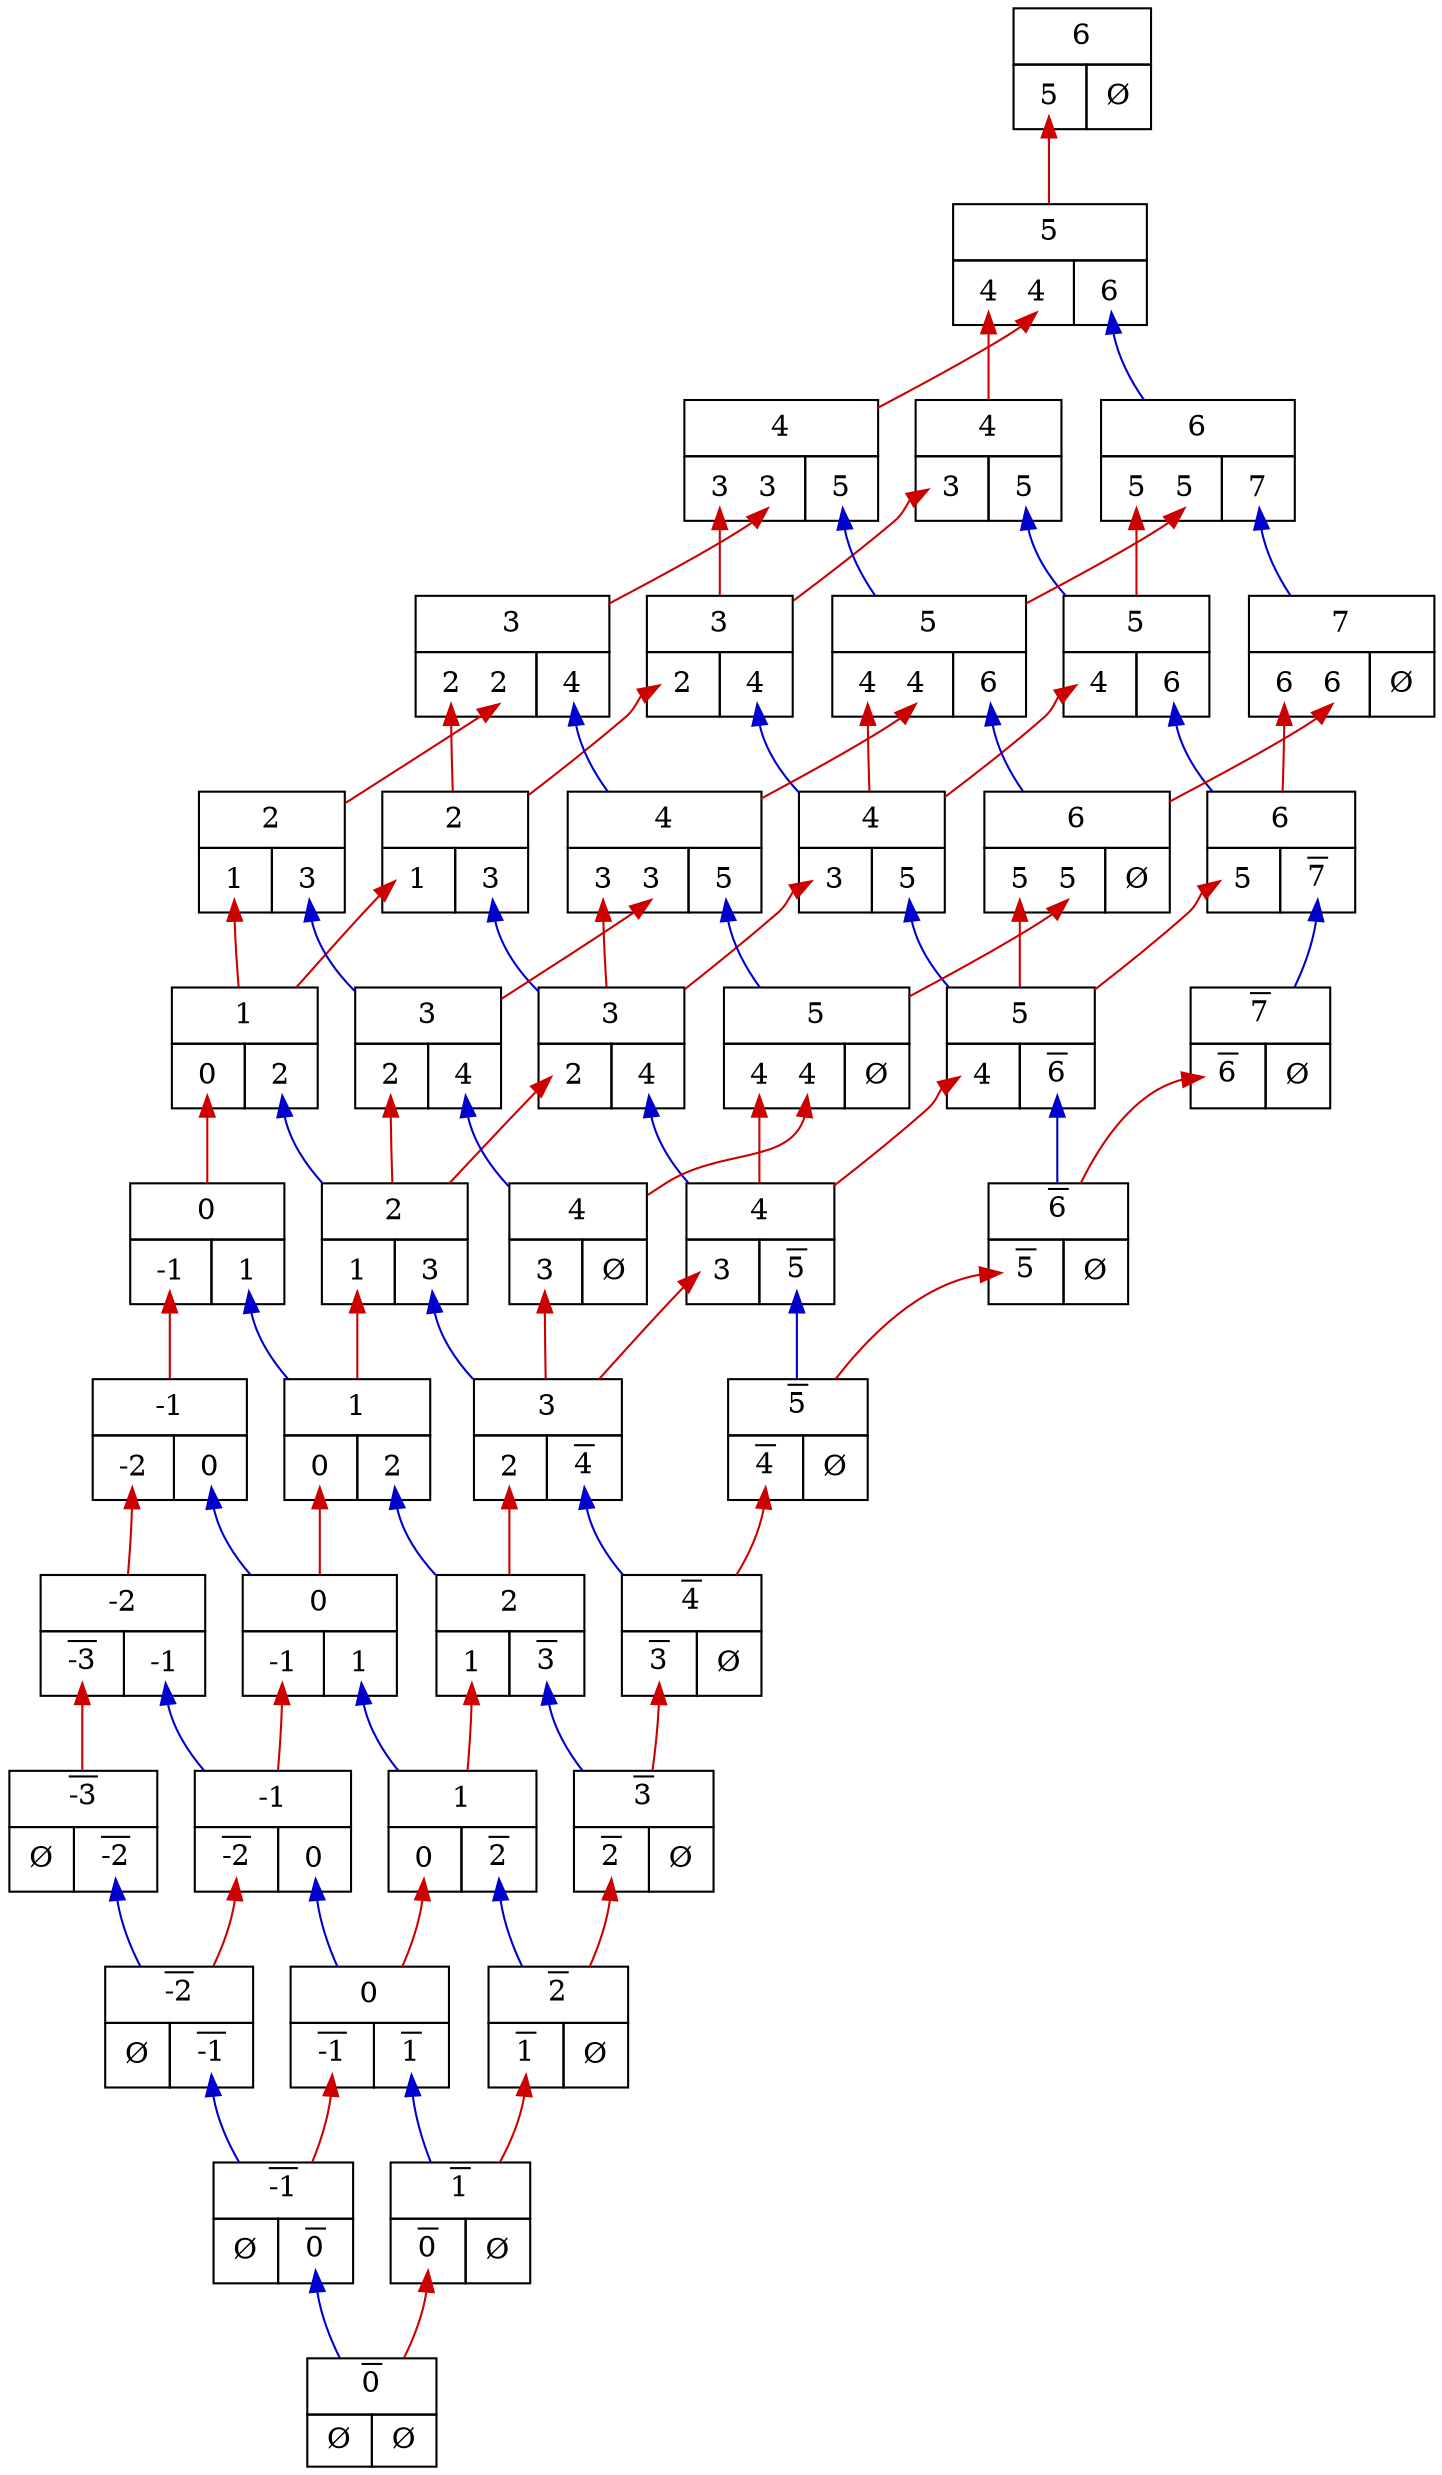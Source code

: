 digraph "6.0" {
   node_1 [shape=none,margin=0,label=
         <<TABLE BORDER="0" CELLBORDER="1" CELLSPACING="0" CELLPADDING="4">
         <TR><TD  CELLPADDING="5pt" COLSPAN="2">6</TD></TR>
         <TR><TD PORT="L"> <TABLE BORDER="0" CELLBORDER="0" CELLPADDING="0"><TR><TD CELLPADDING="1pt" PORT="5,1"> 5 </TD> &nbsp; </TR></TABLE> </TD><TD PORT="R"> Ø </TD></TR>
         </TABLE>>,
         ];
   node_1:"5,1" -> node_2 [color="red3", dir=back];
   node_2 [shape=none,margin=0,label=
         <<TABLE BORDER="0" CELLBORDER="1" CELLSPACING="0" CELLPADDING="4">
         <TR><TD  CELLPADDING="5pt" COLSPAN="2">5</TD></TR>
         <TR><TD PORT="L"> <TABLE BORDER="0" CELLBORDER="0" CELLPADDING="0"><TR><TD CELLPADDING="1pt" PORT="4,1"> 4 </TD> &nbsp; <TD CELLPADDING="1pt" PORT="4,2"> 4 </TD> &nbsp; </TR></TABLE> </TD><TD PORT="R"> <TABLE BORDER="0" CELLBORDER="0" CELLPADDING="0"><TR><TD CELLPADDING="1pt"  PORT="6,1"> 6 </TD> &nbsp; </TR></TABLE> </TD></TR>
         </TABLE>>,
         ];
   node_2:"4,1" -> node_3 [color="red3", dir=back];
   node_3 [shape=none,margin=0,label=
         <<TABLE BORDER="0" CELLBORDER="1" CELLSPACING="0" CELLPADDING="4">
         <TR><TD  CELLPADDING="5pt" COLSPAN="2">4</TD></TR>
         <TR><TD PORT="L"> <TABLE BORDER="0" CELLBORDER="0" CELLPADDING="0"><TR><TD CELLPADDING="1pt" PORT="3,1"> 3 </TD> &nbsp; </TR></TABLE> </TD><TD PORT="R"> <TABLE BORDER="0" CELLBORDER="0" CELLPADDING="0"><TR><TD CELLPADDING="1pt"  PORT="5,1"> 5 </TD> &nbsp; </TR></TABLE> </TD></TR>
         </TABLE>>,
         ];
   node_3:"3,1" -> node_4 [color="red3", dir=back];
   node_4 [shape=none,margin=0,label=
         <<TABLE BORDER="0" CELLBORDER="1" CELLSPACING="0" CELLPADDING="4">
         <TR><TD  CELLPADDING="5pt" COLSPAN="2">3</TD></TR>
         <TR><TD PORT="L"> <TABLE BORDER="0" CELLBORDER="0" CELLPADDING="0"><TR><TD CELLPADDING="1pt" PORT="2,1"> 2 </TD> &nbsp; </TR></TABLE> </TD><TD PORT="R"> <TABLE BORDER="0" CELLBORDER="0" CELLPADDING="0"><TR><TD CELLPADDING="1pt"  PORT="4,1"> 4 </TD> &nbsp; </TR></TABLE> </TD></TR>
         </TABLE>>,
         ];
   node_4:"2,1" -> node_5 [color="red3", dir=back];
   node_5 [shape=none,margin=0,label=
         <<TABLE BORDER="0" CELLBORDER="1" CELLSPACING="0" CELLPADDING="4">
         <TR><TD  CELLPADDING="5pt" COLSPAN="2">2</TD></TR>
         <TR><TD PORT="L"> <TABLE BORDER="0" CELLBORDER="0" CELLPADDING="0"><TR><TD CELLPADDING="1pt" PORT="1,1"> 1 </TD> &nbsp; </TR></TABLE> </TD><TD PORT="R"> <TABLE BORDER="0" CELLBORDER="0" CELLPADDING="0"><TR><TD CELLPADDING="1pt"  PORT="3,1"> 3 </TD> &nbsp; </TR></TABLE> </TD></TR>
         </TABLE>>,
         ];
   node_5:"1,1" -> node_6 [color="red3", dir=back];
   node_6 [shape=none,margin=0,label=
         <<TABLE BORDER="0" CELLBORDER="1" CELLSPACING="0" CELLPADDING="4">
         <TR><TD  CELLPADDING="5pt" COLSPAN="2">1</TD></TR>
         <TR><TD PORT="L"> <TABLE BORDER="0" CELLBORDER="0" CELLPADDING="0"><TR><TD CELLPADDING="1pt" PORT="0,1"> 0 </TD> &nbsp; </TR></TABLE> </TD><TD PORT="R"> <TABLE BORDER="0" CELLBORDER="0" CELLPADDING="0"><TR><TD CELLPADDING="1pt"  PORT="2,1"> 2 </TD> &nbsp; </TR></TABLE> </TD></TR>
         </TABLE>>,
         ];
   node_6:"0,1" -> node_7 [color="red3", dir=back];
   node_7 [shape=none,margin=0,label=
         <<TABLE BORDER="0" CELLBORDER="1" CELLSPACING="0" CELLPADDING="4">
         <TR><TD  CELLPADDING="5pt" COLSPAN="2">0</TD></TR>
         <TR><TD PORT="L"> <TABLE BORDER="0" CELLBORDER="0" CELLPADDING="0"><TR><TD CELLPADDING="1pt" PORT="-1,1"> -1 </TD> &nbsp; </TR></TABLE> </TD><TD PORT="R"> <TABLE BORDER="0" CELLBORDER="0" CELLPADDING="0"><TR><TD CELLPADDING="1pt"  PORT="1,1"> 1 </TD> &nbsp; </TR></TABLE> </TD></TR>
         </TABLE>>,
         ];
   node_7:"-1,1" -> node_8 [color="red3", dir=back];
   node_8 [shape=none,margin=0,label=
         <<TABLE BORDER="0" CELLBORDER="1" CELLSPACING="0" CELLPADDING="4">
         <TR><TD  CELLPADDING="5pt" COLSPAN="2">-1</TD></TR>
         <TR><TD PORT="L"> <TABLE BORDER="0" CELLBORDER="0" CELLPADDING="0"><TR><TD CELLPADDING="1pt" PORT="-2,1"> -2 </TD> &nbsp; </TR></TABLE> </TD><TD PORT="R"> <TABLE BORDER="0" CELLBORDER="0" CELLPADDING="0"><TR><TD CELLPADDING="1pt"  PORT="0,1"> 0 </TD> &nbsp; </TR></TABLE> </TD></TR>
         </TABLE>>,
         ];
   node_8:"-2,1" -> node_9 [color="red3", dir=back];
   node_9 [shape=none,margin=0,label=
         <<TABLE BORDER="0" CELLBORDER="1" CELLSPACING="0" CELLPADDING="4">
         <TR><TD  CELLPADDING="5pt" COLSPAN="2">-2</TD></TR>
         <TR><TD PORT="L"> <TABLE BORDER="0" CELLBORDER="0" CELLPADDING="0"><TR><TD CELLPADDING="1pt" PORT="-3,1"> <o>-3</o> </TD> &nbsp; </TR></TABLE> </TD><TD PORT="R"> <TABLE BORDER="0" CELLBORDER="0" CELLPADDING="0"><TR><TD CELLPADDING="1pt"  PORT="-1,1"> -1 </TD> &nbsp; </TR></TABLE> </TD></TR>
         </TABLE>>,
         ];
   node_9:"-3,1" -> node_10 [color="red3", dir=back];
   node_10 [shape=none,margin=0,label=
         <<TABLE BORDER="0" CELLBORDER="1" CELLSPACING="0" CELLPADDING="4">
         <TR><TD  CELLPADDING="5pt" COLSPAN="2"><o>-3</o></TD></TR>
         <TR><TD PORT="L"> Ø </TD><TD PORT="R"> <TABLE BORDER="0" CELLBORDER="0" CELLPADDING="0"><TR><TD CELLPADDING="1pt"  PORT="-2,1"> <o>-2</o> </TD> &nbsp; </TR></TABLE> </TD></TR>
         </TABLE>>,
         ];
   node_10:"-2,1" -> node_11 [color="blue3", dir=back];
   node_11 [shape=none,margin=0,label=
         <<TABLE BORDER="0" CELLBORDER="1" CELLSPACING="0" CELLPADDING="4">
         <TR><TD  CELLPADDING="5pt" COLSPAN="2"><o>-2</o></TD></TR>
         <TR><TD PORT="L"> Ø </TD><TD PORT="R"> <TABLE BORDER="0" CELLBORDER="0" CELLPADDING="0"><TR><TD CELLPADDING="1pt"  PORT="-1,1"> <o>-1</o> </TD> &nbsp; </TR></TABLE> </TD></TR>
         </TABLE>>,
         ];
   node_11:"-1,1" -> node_12 [color="blue3", dir=back];
   node_12 [shape=none,margin=0,label=
         <<TABLE BORDER="0" CELLBORDER="1" CELLSPACING="0" CELLPADDING="4">
         <TR><TD  CELLPADDING="5pt" COLSPAN="2"><o>-1</o></TD></TR>
         <TR><TD PORT="L"> Ø </TD><TD PORT="R"> <TABLE BORDER="0" CELLBORDER="0" CELLPADDING="0"><TR><TD CELLPADDING="1pt"  PORT="0,1"> <o>0</o> </TD> &nbsp; </TR></TABLE> </TD></TR>
         </TABLE>>,
         ];
   node_12:"0,1" -> node_13 [color="blue3", dir=back];
   node_13 [shape=none,margin=0,label=
         <<TABLE BORDER="0" CELLBORDER="1" CELLSPACING="0" CELLPADDING="4">
         <TR><TD  CELLPADDING="5pt" COLSPAN="2"><o>0</o></TD></TR>
         <TR><TD PORT="L"> Ø </TD><TD PORT="R"> Ø </TD></TR>
         </TABLE>>,
         ];
   node_9:"-1,1" -> node_14 [color="blue3", dir=back];
   node_14 [shape=none,margin=0,label=
         <<TABLE BORDER="0" CELLBORDER="1" CELLSPACING="0" CELLPADDING="4">
         <TR><TD  CELLPADDING="5pt" COLSPAN="2">-1</TD></TR>
         <TR><TD PORT="L"> <TABLE BORDER="0" CELLBORDER="0" CELLPADDING="0"><TR><TD CELLPADDING="1pt" PORT="-2,1"> <o>-2</o> </TD> &nbsp; </TR></TABLE> </TD><TD PORT="R"> <TABLE BORDER="0" CELLBORDER="0" CELLPADDING="0"><TR><TD CELLPADDING="1pt"  PORT="0,1"> 0 </TD> &nbsp; </TR></TABLE> </TD></TR>
         </TABLE>>,
         ];
   node_14:"-2,1" -> node_11 [color="red3", dir=back];
   node_14:"0,1" -> node_15 [color="blue3", dir=back];
   node_15 [shape=none,margin=0,label=
         <<TABLE BORDER="0" CELLBORDER="1" CELLSPACING="0" CELLPADDING="4">
         <TR><TD  CELLPADDING="5pt" COLSPAN="2">0</TD></TR>
         <TR><TD PORT="L"> <TABLE BORDER="0" CELLBORDER="0" CELLPADDING="0"><TR><TD CELLPADDING="1pt" PORT="-1,1"> <o>-1</o> </TD> &nbsp; </TR></TABLE> </TD><TD PORT="R"> <TABLE BORDER="0" CELLBORDER="0" CELLPADDING="0"><TR><TD CELLPADDING="1pt"  PORT="1,1"> <o>1</o> </TD> &nbsp; </TR></TABLE> </TD></TR>
         </TABLE>>,
         ];
   node_15:"-1,1" -> node_12 [color="red3", dir=back];
   node_15:"1,1" -> node_16 [color="blue3", dir=back];
   node_16 [shape=none,margin=0,label=
         <<TABLE BORDER="0" CELLBORDER="1" CELLSPACING="0" CELLPADDING="4">
         <TR><TD  CELLPADDING="5pt" COLSPAN="2"><o>1</o></TD></TR>
         <TR><TD PORT="L"> <TABLE BORDER="0" CELLBORDER="0" CELLPADDING="0"><TR><TD CELLPADDING="1pt" PORT="0,1"> <o>0</o> </TD> &nbsp; </TR></TABLE> </TD><TD PORT="R"> Ø </TD></TR>
         </TABLE>>,
         ];
   node_16:"0,1" -> node_13 [color="red3", dir=back];
   node_8:"0,1" -> node_17 [color="blue3", dir=back];
   node_17 [shape=none,margin=0,label=
         <<TABLE BORDER="0" CELLBORDER="1" CELLSPACING="0" CELLPADDING="4">
         <TR><TD  CELLPADDING="5pt" COLSPAN="2">0</TD></TR>
         <TR><TD PORT="L"> <TABLE BORDER="0" CELLBORDER="0" CELLPADDING="0"><TR><TD CELLPADDING="1pt" PORT="-1,1"> -1 </TD> &nbsp; </TR></TABLE> </TD><TD PORT="R"> <TABLE BORDER="0" CELLBORDER="0" CELLPADDING="0"><TR><TD CELLPADDING="1pt"  PORT="1,1"> 1 </TD> &nbsp; </TR></TABLE> </TD></TR>
         </TABLE>>,
         ];
   node_17:"-1,1" -> node_14 [color="red3", dir=back];
   node_17:"1,1" -> node_18 [color="blue3", dir=back];
   node_18 [shape=none,margin=0,label=
         <<TABLE BORDER="0" CELLBORDER="1" CELLSPACING="0" CELLPADDING="4">
         <TR><TD  CELLPADDING="5pt" COLSPAN="2">1</TD></TR>
         <TR><TD PORT="L"> <TABLE BORDER="0" CELLBORDER="0" CELLPADDING="0"><TR><TD CELLPADDING="1pt" PORT="0,1"> 0 </TD> &nbsp; </TR></TABLE> </TD><TD PORT="R"> <TABLE BORDER="0" CELLBORDER="0" CELLPADDING="0"><TR><TD CELLPADDING="1pt"  PORT="2,1"> <o>2</o> </TD> &nbsp; </TR></TABLE> </TD></TR>
         </TABLE>>,
         ];
   node_18:"0,1" -> node_15 [color="red3", dir=back];
   node_18:"2,1" -> node_19 [color="blue3", dir=back];
   node_19 [shape=none,margin=0,label=
         <<TABLE BORDER="0" CELLBORDER="1" CELLSPACING="0" CELLPADDING="4">
         <TR><TD  CELLPADDING="5pt" COLSPAN="2"><o>2</o></TD></TR>
         <TR><TD PORT="L"> <TABLE BORDER="0" CELLBORDER="0" CELLPADDING="0"><TR><TD CELLPADDING="1pt" PORT="1,1"> <o>1</o> </TD> &nbsp; </TR></TABLE> </TD><TD PORT="R"> Ø </TD></TR>
         </TABLE>>,
         ];
   node_19:"1,1" -> node_16 [color="red3", dir=back];
   node_7:"1,1" -> node_20 [color="blue3", dir=back];
   node_20 [shape=none,margin=0,label=
         <<TABLE BORDER="0" CELLBORDER="1" CELLSPACING="0" CELLPADDING="4">
         <TR><TD  CELLPADDING="5pt" COLSPAN="2">1</TD></TR>
         <TR><TD PORT="L"> <TABLE BORDER="0" CELLBORDER="0" CELLPADDING="0"><TR><TD CELLPADDING="1pt" PORT="0,1"> 0 </TD> &nbsp; </TR></TABLE> </TD><TD PORT="R"> <TABLE BORDER="0" CELLBORDER="0" CELLPADDING="0"><TR><TD CELLPADDING="1pt"  PORT="2,1"> 2 </TD> &nbsp; </TR></TABLE> </TD></TR>
         </TABLE>>,
         ];
   node_20:"0,1" -> node_17 [color="red3", dir=back];
   node_20:"2,1" -> node_21 [color="blue3", dir=back];
   node_21 [shape=none,margin=0,label=
         <<TABLE BORDER="0" CELLBORDER="1" CELLSPACING="0" CELLPADDING="4">
         <TR><TD  CELLPADDING="5pt" COLSPAN="2">2</TD></TR>
         <TR><TD PORT="L"> <TABLE BORDER="0" CELLBORDER="0" CELLPADDING="0"><TR><TD CELLPADDING="1pt" PORT="1,1"> 1 </TD> &nbsp; </TR></TABLE> </TD><TD PORT="R"> <TABLE BORDER="0" CELLBORDER="0" CELLPADDING="0"><TR><TD CELLPADDING="1pt"  PORT="3,1"> <o>3</o> </TD> &nbsp; </TR></TABLE> </TD></TR>
         </TABLE>>,
         ];
   node_21:"1,1" -> node_18 [color="red3", dir=back];
   node_21:"3,1" -> node_22 [color="blue3", dir=back];
   node_22 [shape=none,margin=0,label=
         <<TABLE BORDER="0" CELLBORDER="1" CELLSPACING="0" CELLPADDING="4">
         <TR><TD  CELLPADDING="5pt" COLSPAN="2"><o>3</o></TD></TR>
         <TR><TD PORT="L"> <TABLE BORDER="0" CELLBORDER="0" CELLPADDING="0"><TR><TD CELLPADDING="1pt" PORT="2,1"> <o>2</o> </TD> &nbsp; </TR></TABLE> </TD><TD PORT="R"> Ø </TD></TR>
         </TABLE>>,
         ];
   node_22:"2,1" -> node_19 [color="red3", dir=back];
   node_6:"2,1" -> node_23 [color="blue3", dir=back];
   node_23 [shape=none,margin=0,label=
         <<TABLE BORDER="0" CELLBORDER="1" CELLSPACING="0" CELLPADDING="4">
         <TR><TD  CELLPADDING="5pt" COLSPAN="2">2</TD></TR>
         <TR><TD PORT="L"> <TABLE BORDER="0" CELLBORDER="0" CELLPADDING="0"><TR><TD CELLPADDING="1pt" PORT="1,1"> 1 </TD> &nbsp; </TR></TABLE> </TD><TD PORT="R"> <TABLE BORDER="0" CELLBORDER="0" CELLPADDING="0"><TR><TD CELLPADDING="1pt"  PORT="3,1"> 3 </TD> &nbsp; </TR></TABLE> </TD></TR>
         </TABLE>>,
         ];
   node_23:"1,1" -> node_20 [color="red3", dir=back];
   node_23:"3,1" -> node_24 [color="blue3", dir=back];
   node_24 [shape=none,margin=0,label=
         <<TABLE BORDER="0" CELLBORDER="1" CELLSPACING="0" CELLPADDING="4">
         <TR><TD  CELLPADDING="5pt" COLSPAN="2">3</TD></TR>
         <TR><TD PORT="L"> <TABLE BORDER="0" CELLBORDER="0" CELLPADDING="0"><TR><TD CELLPADDING="1pt" PORT="2,1"> 2 </TD> &nbsp; </TR></TABLE> </TD><TD PORT="R"> <TABLE BORDER="0" CELLBORDER="0" CELLPADDING="0"><TR><TD CELLPADDING="1pt"  PORT="4,1"> <o>4</o> </TD> &nbsp; </TR></TABLE> </TD></TR>
         </TABLE>>,
         ];
   node_24:"2,1" -> node_21 [color="red3", dir=back];
   node_24:"4,1" -> node_25 [color="blue3", dir=back];
   node_25 [shape=none,margin=0,label=
         <<TABLE BORDER="0" CELLBORDER="1" CELLSPACING="0" CELLPADDING="4">
         <TR><TD  CELLPADDING="5pt" COLSPAN="2"><o>4</o></TD></TR>
         <TR><TD PORT="L"> <TABLE BORDER="0" CELLBORDER="0" CELLPADDING="0"><TR><TD CELLPADDING="1pt" PORT="3,1"> <o>3</o> </TD> &nbsp; </TR></TABLE> </TD><TD PORT="R"> Ø </TD></TR>
         </TABLE>>,
         ];
   node_25:"3,1" -> node_22 [color="red3", dir=back];
   node_5:"3,1" -> node_26 [color="blue3", dir=back];
   node_26 [shape=none,margin=0,label=
         <<TABLE BORDER="0" CELLBORDER="1" CELLSPACING="0" CELLPADDING="4">
         <TR><TD  CELLPADDING="5pt" COLSPAN="2">3</TD></TR>
         <TR><TD PORT="L"> <TABLE BORDER="0" CELLBORDER="0" CELLPADDING="0"><TR><TD CELLPADDING="1pt" PORT="2,1"> 2 </TD> &nbsp; </TR></TABLE> </TD><TD PORT="R"> <TABLE BORDER="0" CELLBORDER="0" CELLPADDING="0"><TR><TD CELLPADDING="1pt"  PORT="4,1"> 4 </TD> &nbsp; </TR></TABLE> </TD></TR>
         </TABLE>>,
         ];
   node_26:"2,1" -> node_23 [color="red3", dir=back];
   node_26:"4,1" -> node_27 [color="blue3", dir=back];
   node_27 [shape=none,margin=0,label=
         <<TABLE BORDER="0" CELLBORDER="1" CELLSPACING="0" CELLPADDING="4">
         <TR><TD  CELLPADDING="5pt" COLSPAN="2">4</TD></TR>
         <TR><TD PORT="L"> <TABLE BORDER="0" CELLBORDER="0" CELLPADDING="0"><TR><TD CELLPADDING="1pt" PORT="3,1"> 3 </TD> &nbsp; </TR></TABLE> </TD><TD PORT="R"> <TABLE BORDER="0" CELLBORDER="0" CELLPADDING="0"><TR><TD CELLPADDING="1pt"  PORT="5,1"> <o>5</o> </TD> &nbsp; </TR></TABLE> </TD></TR>
         </TABLE>>,
         ];
   node_27:"3,1" -> node_24 [color="red3", dir=back];
   node_27:"5,1" -> node_28 [color="blue3", dir=back];
   node_28 [shape=none,margin=0,label=
         <<TABLE BORDER="0" CELLBORDER="1" CELLSPACING="0" CELLPADDING="4">
         <TR><TD  CELLPADDING="5pt" COLSPAN="2"><o>5</o></TD></TR>
         <TR><TD PORT="L"> <TABLE BORDER="0" CELLBORDER="0" CELLPADDING="0"><TR><TD CELLPADDING="1pt" PORT="4,1"> <o>4</o> </TD> &nbsp; </TR></TABLE> </TD><TD PORT="R"> Ø </TD></TR>
         </TABLE>>,
         ];
   node_28:"4,1" -> node_25 [color="red3", dir=back];
   node_4:"4,1" -> node_29 [color="blue3", dir=back];
   node_29 [shape=none,margin=0,label=
         <<TABLE BORDER="0" CELLBORDER="1" CELLSPACING="0" CELLPADDING="4">
         <TR><TD  CELLPADDING="5pt" COLSPAN="2">4</TD></TR>
         <TR><TD PORT="L"> <TABLE BORDER="0" CELLBORDER="0" CELLPADDING="0"><TR><TD CELLPADDING="1pt" PORT="3,1"> 3 </TD> &nbsp; </TR></TABLE> </TD><TD PORT="R"> <TABLE BORDER="0" CELLBORDER="0" CELLPADDING="0"><TR><TD CELLPADDING="1pt"  PORT="5,1"> 5 </TD> &nbsp; </TR></TABLE> </TD></TR>
         </TABLE>>,
         ];
   node_29:"3,1" -> node_26 [color="red3", dir=back];
   node_29:"5,1" -> node_30 [color="blue3", dir=back];
   node_30 [shape=none,margin=0,label=
         <<TABLE BORDER="0" CELLBORDER="1" CELLSPACING="0" CELLPADDING="4">
         <TR><TD  CELLPADDING="5pt" COLSPAN="2">5</TD></TR>
         <TR><TD PORT="L"> <TABLE BORDER="0" CELLBORDER="0" CELLPADDING="0"><TR><TD CELLPADDING="1pt" PORT="4,1"> 4 </TD> &nbsp; </TR></TABLE> </TD><TD PORT="R"> <TABLE BORDER="0" CELLBORDER="0" CELLPADDING="0"><TR><TD CELLPADDING="1pt"  PORT="6,1"> <o>6</o> </TD> &nbsp; </TR></TABLE> </TD></TR>
         </TABLE>>,
         ];
   node_30:"4,1" -> node_27 [color="red3", dir=back];
   node_30:"6,1" -> node_31 [color="blue3", dir=back];
   node_31 [shape=none,margin=0,label=
         <<TABLE BORDER="0" CELLBORDER="1" CELLSPACING="0" CELLPADDING="4">
         <TR><TD  CELLPADDING="5pt" COLSPAN="2"><o>6</o></TD></TR>
         <TR><TD PORT="L"> <TABLE BORDER="0" CELLBORDER="0" CELLPADDING="0"><TR><TD CELLPADDING="1pt" PORT="5,1"> <o>5</o> </TD> &nbsp; </TR></TABLE> </TD><TD PORT="R"> Ø </TD></TR>
         </TABLE>>,
         ];
   node_31:"5,1" -> node_28 [color="red3", dir=back];
   node_3:"5,1" -> node_32 [color="blue3", dir=back];
   node_32 [shape=none,margin=0,label=
         <<TABLE BORDER="0" CELLBORDER="1" CELLSPACING="0" CELLPADDING="4">
         <TR><TD  CELLPADDING="5pt" COLSPAN="2">5</TD></TR>
         <TR><TD PORT="L"> <TABLE BORDER="0" CELLBORDER="0" CELLPADDING="0"><TR><TD CELLPADDING="1pt" PORT="4,1"> 4 </TD> &nbsp; </TR></TABLE> </TD><TD PORT="R"> <TABLE BORDER="0" CELLBORDER="0" CELLPADDING="0"><TR><TD CELLPADDING="1pt"  PORT="6,1"> 6 </TD> &nbsp; </TR></TABLE> </TD></TR>
         </TABLE>>,
         ];
   node_32:"4,1" -> node_29 [color="red3", dir=back];
   node_32:"6,1" -> node_33 [color="blue3", dir=back];
   node_33 [shape=none,margin=0,label=
         <<TABLE BORDER="0" CELLBORDER="1" CELLSPACING="0" CELLPADDING="4">
         <TR><TD  CELLPADDING="5pt" COLSPAN="2">6</TD></TR>
         <TR><TD PORT="L"> <TABLE BORDER="0" CELLBORDER="0" CELLPADDING="0"><TR><TD CELLPADDING="1pt" PORT="5,1"> 5 </TD> &nbsp; </TR></TABLE> </TD><TD PORT="R"> <TABLE BORDER="0" CELLBORDER="0" CELLPADDING="0"><TR><TD CELLPADDING="1pt"  PORT="7,1"> <o>7</o> </TD> &nbsp; </TR></TABLE> </TD></TR>
         </TABLE>>,
         ];
   node_33:"5,1" -> node_30 [color="red3", dir=back];
   node_33:"7,1" -> node_34 [color="blue3", dir=back];
   node_34 [shape=none,margin=0,label=
         <<TABLE BORDER="0" CELLBORDER="1" CELLSPACING="0" CELLPADDING="4">
         <TR><TD  CELLPADDING="5pt" COLSPAN="2"><o>7</o></TD></TR>
         <TR><TD PORT="L"> <TABLE BORDER="0" CELLBORDER="0" CELLPADDING="0"><TR><TD CELLPADDING="1pt" PORT="6,1"> <o>6</o> </TD> &nbsp; </TR></TABLE> </TD><TD PORT="R"> Ø </TD></TR>
         </TABLE>>,
         ];
   node_34:"6,1" -> node_31 [color="red3", dir=back];
   node_2:"4,2" -> node_35 [color="red3", dir=back];
   node_35 [shape=none,margin=0,label=
         <<TABLE BORDER="0" CELLBORDER="1" CELLSPACING="0" CELLPADDING="4">
         <TR><TD  CELLPADDING="5pt" COLSPAN="2">4</TD></TR>
         <TR><TD PORT="L"> <TABLE BORDER="0" CELLBORDER="0" CELLPADDING="0"><TR><TD CELLPADDING="1pt" PORT="3,1"> 3 </TD> &nbsp; <TD CELLPADDING="1pt" PORT="3,2"> 3 </TD> &nbsp; </TR></TABLE> </TD><TD PORT="R"> <TABLE BORDER="0" CELLBORDER="0" CELLPADDING="0"><TR><TD CELLPADDING="1pt"  PORT="5,1"> 5 </TD> &nbsp; </TR></TABLE> </TD></TR>
         </TABLE>>,
         ];
   node_35:"3,1" -> node_4 [color="red3", dir=back];
   node_35:"3,2" -> node_36 [color="red3", dir=back];
   node_36 [shape=none,margin=0,label=
         <<TABLE BORDER="0" CELLBORDER="1" CELLSPACING="0" CELLPADDING="4">
         <TR><TD  CELLPADDING="5pt" COLSPAN="2">3</TD></TR>
         <TR><TD PORT="L"> <TABLE BORDER="0" CELLBORDER="0" CELLPADDING="0"><TR><TD CELLPADDING="1pt" PORT="2,1"> 2 </TD> &nbsp; <TD CELLPADDING="1pt" PORT="2,2"> 2 </TD> &nbsp; </TR></TABLE> </TD><TD PORT="R"> <TABLE BORDER="0" CELLBORDER="0" CELLPADDING="0"><TR><TD CELLPADDING="1pt"  PORT="4,1"> 4 </TD> &nbsp; </TR></TABLE> </TD></TR>
         </TABLE>>,
         ];
   node_36:"2,1" -> node_5 [color="red3", dir=back];
   node_36:"2,2" -> node_37 [color="red3", dir=back];
   node_37 [shape=none,margin=0,label=
         <<TABLE BORDER="0" CELLBORDER="1" CELLSPACING="0" CELLPADDING="4">
         <TR><TD  CELLPADDING="5pt" COLSPAN="2">2</TD></TR>
         <TR><TD PORT="L"> <TABLE BORDER="0" CELLBORDER="0" CELLPADDING="0"><TR><TD CELLPADDING="1pt" PORT="1,1"> 1 </TD> &nbsp; </TR></TABLE> </TD><TD PORT="R"> <TABLE BORDER="0" CELLBORDER="0" CELLPADDING="0"><TR><TD CELLPADDING="1pt"  PORT="3,1"> 3 </TD> &nbsp; </TR></TABLE> </TD></TR>
         </TABLE>>,
         ];
   node_37:"1,1" -> node_6 [color="red3", dir=back];
   node_37:"3,1" -> node_38 [color="blue3", dir=back];
   node_38 [shape=none,margin=0,label=
         <<TABLE BORDER="0" CELLBORDER="1" CELLSPACING="0" CELLPADDING="4">
         <TR><TD  CELLPADDING="5pt" COLSPAN="2">3</TD></TR>
         <TR><TD PORT="L"> <TABLE BORDER="0" CELLBORDER="0" CELLPADDING="0"><TR><TD CELLPADDING="1pt" PORT="2,1"> 2 </TD> &nbsp; </TR></TABLE> </TD><TD PORT="R"> <TABLE BORDER="0" CELLBORDER="0" CELLPADDING="0"><TR><TD CELLPADDING="1pt"  PORT="4,1"> 4 </TD> &nbsp; </TR></TABLE> </TD></TR>
         </TABLE>>,
         ];
   node_38:"2,1" -> node_23 [color="red3", dir=back];
   node_38:"4,1" -> node_39 [color="blue3", dir=back];
   node_39 [shape=none,margin=0,label=
         <<TABLE BORDER="0" CELLBORDER="1" CELLSPACING="0" CELLPADDING="4">
         <TR><TD  CELLPADDING="5pt" COLSPAN="2">4</TD></TR>
         <TR><TD PORT="L"> <TABLE BORDER="0" CELLBORDER="0" CELLPADDING="0"><TR><TD CELLPADDING="1pt" PORT="3,1"> 3 </TD> &nbsp; </TR></TABLE> </TD><TD PORT="R"> Ø </TD></TR>
         </TABLE>>,
         ];
   node_39:"3,1" -> node_24 [color="red3", dir=back];
   node_36:"4,1" -> node_40 [color="blue3", dir=back];
   node_40 [shape=none,margin=0,label=
         <<TABLE BORDER="0" CELLBORDER="1" CELLSPACING="0" CELLPADDING="4">
         <TR><TD  CELLPADDING="5pt" COLSPAN="2">4</TD></TR>
         <TR><TD PORT="L"> <TABLE BORDER="0" CELLBORDER="0" CELLPADDING="0"><TR><TD CELLPADDING="1pt" PORT="3,1"> 3 </TD> &nbsp; <TD CELLPADDING="1pt" PORT="3,2"> 3 </TD> &nbsp; </TR></TABLE> </TD><TD PORT="R"> <TABLE BORDER="0" CELLBORDER="0" CELLPADDING="0"><TR><TD CELLPADDING="1pt"  PORT="5,1"> 5 </TD> &nbsp; </TR></TABLE> </TD></TR>
         </TABLE>>,
         ];
   node_40:"3,1" -> node_26 [color="red3", dir=back];
   node_40:"3,2" -> node_38 [color="red3", dir=back];
   node_40:"5,1" -> node_41 [color="blue3", dir=back];
   node_41 [shape=none,margin=0,label=
         <<TABLE BORDER="0" CELLBORDER="1" CELLSPACING="0" CELLPADDING="4">
         <TR><TD  CELLPADDING="5pt" COLSPAN="2">5</TD></TR>
         <TR><TD PORT="L"> <TABLE BORDER="0" CELLBORDER="0" CELLPADDING="0"><TR><TD CELLPADDING="1pt" PORT="4,1"> 4 </TD> &nbsp; <TD CELLPADDING="1pt" PORT="4,2"> 4 </TD> &nbsp; </TR></TABLE> </TD><TD PORT="R"> Ø </TD></TR>
         </TABLE>>,
         ];
   node_41:"4,1" -> node_27 [color="red3", dir=back];
   node_41:"4,2" -> node_39 [color="red3", dir=back];
   node_35:"5,1" -> node_42 [color="blue3", dir=back];
   node_42 [shape=none,margin=0,label=
         <<TABLE BORDER="0" CELLBORDER="1" CELLSPACING="0" CELLPADDING="4">
         <TR><TD  CELLPADDING="5pt" COLSPAN="2">5</TD></TR>
         <TR><TD PORT="L"> <TABLE BORDER="0" CELLBORDER="0" CELLPADDING="0"><TR><TD CELLPADDING="1pt" PORT="4,1"> 4 </TD> &nbsp; <TD CELLPADDING="1pt" PORT="4,2"> 4 </TD> &nbsp; </TR></TABLE> </TD><TD PORT="R"> <TABLE BORDER="0" CELLBORDER="0" CELLPADDING="0"><TR><TD CELLPADDING="1pt"  PORT="6,1"> 6 </TD> &nbsp; </TR></TABLE> </TD></TR>
         </TABLE>>,
         ];
   node_42:"4,1" -> node_29 [color="red3", dir=back];
   node_42:"4,2" -> node_40 [color="red3", dir=back];
   node_42:"6,1" -> node_43 [color="blue3", dir=back];
   node_43 [shape=none,margin=0,label=
         <<TABLE BORDER="0" CELLBORDER="1" CELLSPACING="0" CELLPADDING="4">
         <TR><TD  CELLPADDING="5pt" COLSPAN="2">6</TD></TR>
         <TR><TD PORT="L"> <TABLE BORDER="0" CELLBORDER="0" CELLPADDING="0"><TR><TD CELLPADDING="1pt" PORT="5,1"> 5 </TD> &nbsp; <TD CELLPADDING="1pt" PORT="5,2"> 5 </TD> &nbsp; </TR></TABLE> </TD><TD PORT="R"> Ø </TD></TR>
         </TABLE>>,
         ];
   node_43:"5,1" -> node_30 [color="red3", dir=back];
   node_43:"5,2" -> node_41 [color="red3", dir=back];
   node_2:"6,1" -> node_44 [color="blue3", dir=back];
   node_44 [shape=none,margin=0,label=
         <<TABLE BORDER="0" CELLBORDER="1" CELLSPACING="0" CELLPADDING="4">
         <TR><TD  CELLPADDING="5pt" COLSPAN="2">6</TD></TR>
         <TR><TD PORT="L"> <TABLE BORDER="0" CELLBORDER="0" CELLPADDING="0"><TR><TD CELLPADDING="1pt" PORT="5,1"> 5 </TD> &nbsp; <TD CELLPADDING="1pt" PORT="5,2"> 5 </TD> &nbsp; </TR></TABLE> </TD><TD PORT="R"> <TABLE BORDER="0" CELLBORDER="0" CELLPADDING="0"><TR><TD CELLPADDING="1pt"  PORT="7,1"> 7 </TD> &nbsp; </TR></TABLE> </TD></TR>
         </TABLE>>,
         ];
   node_44:"5,1" -> node_32 [color="red3", dir=back];
   node_44:"5,2" -> node_42 [color="red3", dir=back];
   node_44:"7,1" -> node_45 [color="blue3", dir=back];
   node_45 [shape=none,margin=0,label=
         <<TABLE BORDER="0" CELLBORDER="1" CELLSPACING="0" CELLPADDING="4">
         <TR><TD  CELLPADDING="5pt" COLSPAN="2">7</TD></TR>
         <TR><TD PORT="L"> <TABLE BORDER="0" CELLBORDER="0" CELLPADDING="0"><TR><TD CELLPADDING="1pt" PORT="6,1"> 6 </TD> &nbsp; <TD CELLPADDING="1pt" PORT="6,2"> 6 </TD> &nbsp; </TR></TABLE> </TD><TD PORT="R"> Ø </TD></TR>
         </TABLE>>,
         ];
   node_45:"6,1" -> node_33 [color="red3", dir=back];
   node_45:"6,2" -> node_43 [color="red3", dir=back];
}
